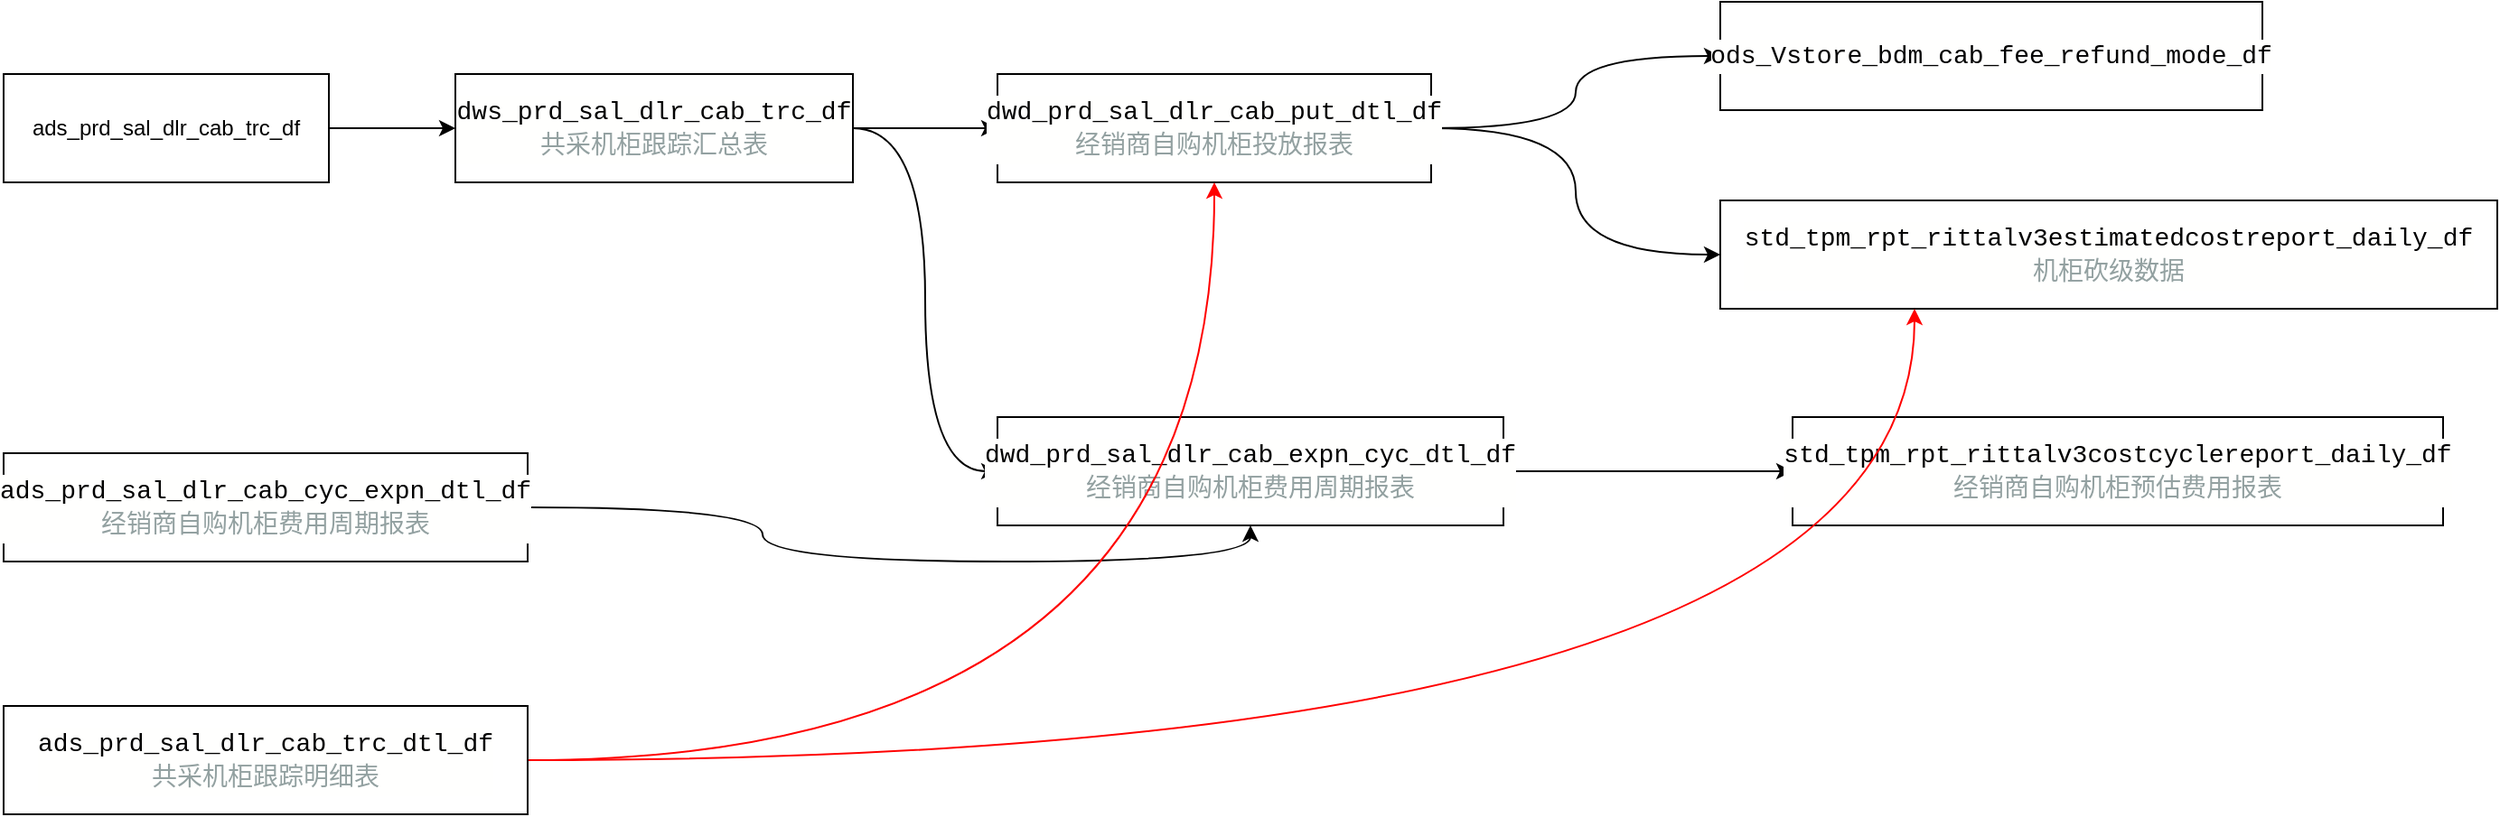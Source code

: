 <mxfile version="26.2.14">
  <diagram name="第 1 页" id="5gCNtKrUgKxVjI0ovn3M">
    <mxGraphModel dx="1042" dy="623" grid="1" gridSize="10" guides="1" tooltips="1" connect="1" arrows="1" fold="1" page="1" pageScale="1" pageWidth="827" pageHeight="1169" math="0" shadow="0">
      <root>
        <mxCell id="0" />
        <mxCell id="1" parent="0" />
        <mxCell id="4C_u59s0PWGTWfB15SAx-3" style="edgeStyle=orthogonalEdgeStyle;rounded=0;orthogonalLoop=1;jettySize=auto;html=1;entryX=0;entryY=0.5;entryDx=0;entryDy=0;" edge="1" parent="1" source="4C_u59s0PWGTWfB15SAx-1" target="4C_u59s0PWGTWfB15SAx-2">
          <mxGeometry relative="1" as="geometry" />
        </mxCell>
        <mxCell id="4C_u59s0PWGTWfB15SAx-1" value="ads_prd_sal_dlr_cab_trc_df" style="rounded=0;whiteSpace=wrap;html=1;" vertex="1" parent="1">
          <mxGeometry x="60" y="170" width="180" height="60" as="geometry" />
        </mxCell>
        <mxCell id="4C_u59s0PWGTWfB15SAx-5" style="edgeStyle=orthogonalEdgeStyle;rounded=0;orthogonalLoop=1;jettySize=auto;html=1;" edge="1" parent="1" source="4C_u59s0PWGTWfB15SAx-2" target="4C_u59s0PWGTWfB15SAx-4">
          <mxGeometry relative="1" as="geometry" />
        </mxCell>
        <mxCell id="4C_u59s0PWGTWfB15SAx-11" style="edgeStyle=orthogonalEdgeStyle;rounded=0;orthogonalLoop=1;jettySize=auto;html=1;entryX=0;entryY=0.5;entryDx=0;entryDy=0;curved=1;" edge="1" parent="1" source="4C_u59s0PWGTWfB15SAx-2" target="4C_u59s0PWGTWfB15SAx-12">
          <mxGeometry relative="1" as="geometry">
            <mxPoint x="530" y="360" as="targetPoint" />
          </mxGeometry>
        </mxCell>
        <mxCell id="4C_u59s0PWGTWfB15SAx-2" value="&lt;div style=&quot;background-color: rgb(255, 255, 254); font-family: Consolas, &amp;quot;Courier New&amp;quot;, monospace; font-size: 14px; line-height: 19px; white-space: pre;&quot;&gt;dws_prd_sal_dlr_cab_trc_df&lt;br/&gt;&lt;div style=&quot;line-height: 19px;&quot;&gt;&lt;span style=&quot;color: #93a1a1;&quot;&gt;共采机柜跟踪汇总表&lt;/span&gt;&lt;/div&gt;&lt;/div&gt;" style="rounded=0;whiteSpace=wrap;html=1;" vertex="1" parent="1">
          <mxGeometry x="310" y="170" width="220" height="60" as="geometry" />
        </mxCell>
        <mxCell id="4C_u59s0PWGTWfB15SAx-7" value="" style="edgeStyle=orthogonalEdgeStyle;rounded=0;orthogonalLoop=1;jettySize=auto;html=1;curved=1;" edge="1" parent="1" source="4C_u59s0PWGTWfB15SAx-4" target="4C_u59s0PWGTWfB15SAx-6">
          <mxGeometry relative="1" as="geometry" />
        </mxCell>
        <mxCell id="4C_u59s0PWGTWfB15SAx-10" value="" style="edgeStyle=orthogonalEdgeStyle;rounded=0;orthogonalLoop=1;jettySize=auto;html=1;curved=1;entryX=0;entryY=0.5;entryDx=0;entryDy=0;" edge="1" parent="1" source="4C_u59s0PWGTWfB15SAx-4" target="4C_u59s0PWGTWfB15SAx-9">
          <mxGeometry relative="1" as="geometry" />
        </mxCell>
        <mxCell id="4C_u59s0PWGTWfB15SAx-4" value="&lt;div style=&quot;background-color: rgb(255, 255, 254); font-family: Consolas, &amp;quot;Courier New&amp;quot;, monospace; font-size: 14px; line-height: 19px; white-space: pre;&quot;&gt;dwd_prd_sal_dlr_cab_put_dtl_df&lt;br/&gt;&lt;div style=&quot;line-height: 19px;&quot;&gt;&lt;span style=&quot;color: #93a1a1;&quot;&gt;经销商自购机柜投放报表&lt;/span&gt;&lt;/div&gt;&lt;/div&gt;" style="rounded=0;whiteSpace=wrap;html=1;" vertex="1" parent="1">
          <mxGeometry x="610" y="170" width="240" height="60" as="geometry" />
        </mxCell>
        <mxCell id="4C_u59s0PWGTWfB15SAx-6" value="&lt;div style=&quot;background-color: rgb(255, 255, 254); font-family: Consolas, &amp;quot;Courier New&amp;quot;, monospace; font-size: 14px; line-height: 19px; white-space: pre;&quot;&gt;ods_Vstore_bdm_cab_fee_refund_mode_df&lt;/div&gt;" style="whiteSpace=wrap;html=1;rounded=0;" vertex="1" parent="1">
          <mxGeometry x="1010" y="130" width="300" height="60" as="geometry" />
        </mxCell>
        <mxCell id="4C_u59s0PWGTWfB15SAx-9" value="&lt;div style=&quot;background-color: rgb(255, 255, 254); font-family: Consolas, &amp;quot;Courier New&amp;quot;, monospace; font-size: 14px; line-height: 19px; white-space: pre;&quot;&gt;std_tpm_rpt_rittalv3estimatedcostreport_daily_df&lt;br/&gt;&lt;div style=&quot;line-height: 19px;&quot;&gt;&lt;span style=&quot;color: #93a1a1;&quot;&gt;机柜砍级数据&lt;/span&gt;&lt;/div&gt;&lt;/div&gt;" style="whiteSpace=wrap;html=1;rounded=0;" vertex="1" parent="1">
          <mxGeometry x="1010" y="240" width="430" height="60" as="geometry" />
        </mxCell>
        <mxCell id="4C_u59s0PWGTWfB15SAx-14" value="" style="edgeStyle=orthogonalEdgeStyle;rounded=0;orthogonalLoop=1;jettySize=auto;html=1;" edge="1" parent="1" source="4C_u59s0PWGTWfB15SAx-12" target="4C_u59s0PWGTWfB15SAx-13">
          <mxGeometry relative="1" as="geometry" />
        </mxCell>
        <mxCell id="4C_u59s0PWGTWfB15SAx-12" value="&lt;div style=&quot;background-color: rgb(255, 255, 254); font-family: Consolas, &amp;quot;Courier New&amp;quot;, monospace; font-size: 14px; line-height: 19px; white-space: pre;&quot;&gt;dwd_prd_sal_dlr_cab_expn_cyc_dtl_df&lt;br/&gt;&lt;div style=&quot;line-height: 19px;&quot;&gt;&lt;span style=&quot;color: #93a1a1;&quot;&gt;经销商自购机柜费用周期报表&lt;/span&gt;&lt;/div&gt;&lt;/div&gt;" style="rounded=0;whiteSpace=wrap;html=1;" vertex="1" parent="1">
          <mxGeometry x="610" y="360" width="280" height="60" as="geometry" />
        </mxCell>
        <mxCell id="4C_u59s0PWGTWfB15SAx-13" value="&lt;div style=&quot;background-color: rgb(255, 255, 254); font-family: Consolas, &amp;quot;Courier New&amp;quot;, monospace; font-size: 14px; line-height: 19px; white-space: pre;&quot;&gt;std_tpm_rpt_rittalv3costcyclereport_daily_df&lt;br/&gt;&lt;div style=&quot;line-height: 19px;&quot;&gt;&lt;span style=&quot;color: #93a1a1;&quot;&gt;经销商自购机柜预估费用报表&lt;/span&gt;&lt;/div&gt;&lt;/div&gt;" style="whiteSpace=wrap;html=1;rounded=0;" vertex="1" parent="1">
          <mxGeometry x="1050" y="360" width="360" height="60" as="geometry" />
        </mxCell>
        <mxCell id="4C_u59s0PWGTWfB15SAx-16" style="edgeStyle=orthogonalEdgeStyle;rounded=0;orthogonalLoop=1;jettySize=auto;html=1;entryX=0.5;entryY=1;entryDx=0;entryDy=0;curved=1;" edge="1" parent="1" source="4C_u59s0PWGTWfB15SAx-15" target="4C_u59s0PWGTWfB15SAx-12">
          <mxGeometry relative="1" as="geometry" />
        </mxCell>
        <mxCell id="4C_u59s0PWGTWfB15SAx-15" value="&lt;div style=&quot;background-color: rgb(255, 255, 254); font-family: Consolas, &amp;quot;Courier New&amp;quot;, monospace; font-size: 14px; line-height: 19px; white-space: pre;&quot;&gt;ads_prd_sal_dlr_cab_cyc_expn_dtl_df&lt;br/&gt;&lt;div style=&quot;line-height: 19px;&quot;&gt;&lt;span style=&quot;color: #93a1a1;&quot;&gt;经销商自购机柜费用周期报表&lt;/span&gt;&lt;/div&gt;&lt;/div&gt;" style="rounded=0;whiteSpace=wrap;html=1;" vertex="1" parent="1">
          <mxGeometry x="60" y="380" width="290" height="60" as="geometry" />
        </mxCell>
        <mxCell id="4C_u59s0PWGTWfB15SAx-18" style="edgeStyle=orthogonalEdgeStyle;rounded=0;orthogonalLoop=1;jettySize=auto;html=1;entryX=0.5;entryY=1;entryDx=0;entryDy=0;curved=1;fillColor=#f8cecc;strokeColor=#FF0000;" edge="1" parent="1" source="4C_u59s0PWGTWfB15SAx-17" target="4C_u59s0PWGTWfB15SAx-4">
          <mxGeometry relative="1" as="geometry" />
        </mxCell>
        <mxCell id="4C_u59s0PWGTWfB15SAx-19" style="edgeStyle=orthogonalEdgeStyle;rounded=0;orthogonalLoop=1;jettySize=auto;html=1;entryX=0.25;entryY=1;entryDx=0;entryDy=0;curved=1;strokeColor=#FF0000;" edge="1" parent="1" source="4C_u59s0PWGTWfB15SAx-17" target="4C_u59s0PWGTWfB15SAx-9">
          <mxGeometry relative="1" as="geometry" />
        </mxCell>
        <mxCell id="4C_u59s0PWGTWfB15SAx-17" value="&lt;div style=&quot;background-color: rgb(255, 255, 254); font-family: Consolas, &amp;quot;Courier New&amp;quot;, monospace; font-size: 14px; line-height: 19px; white-space: pre;&quot;&gt;ads_prd_sal_dlr_cab_trc_dtl_df&lt;br/&gt;&lt;div style=&quot;line-height: 19px;&quot;&gt;&lt;span style=&quot;color: #93a1a1;&quot;&gt;共采机柜跟踪明细表&lt;/span&gt;&lt;/div&gt;&lt;/div&gt;" style="rounded=0;whiteSpace=wrap;html=1;" vertex="1" parent="1">
          <mxGeometry x="60" y="520" width="290" height="60" as="geometry" />
        </mxCell>
      </root>
    </mxGraphModel>
  </diagram>
</mxfile>
